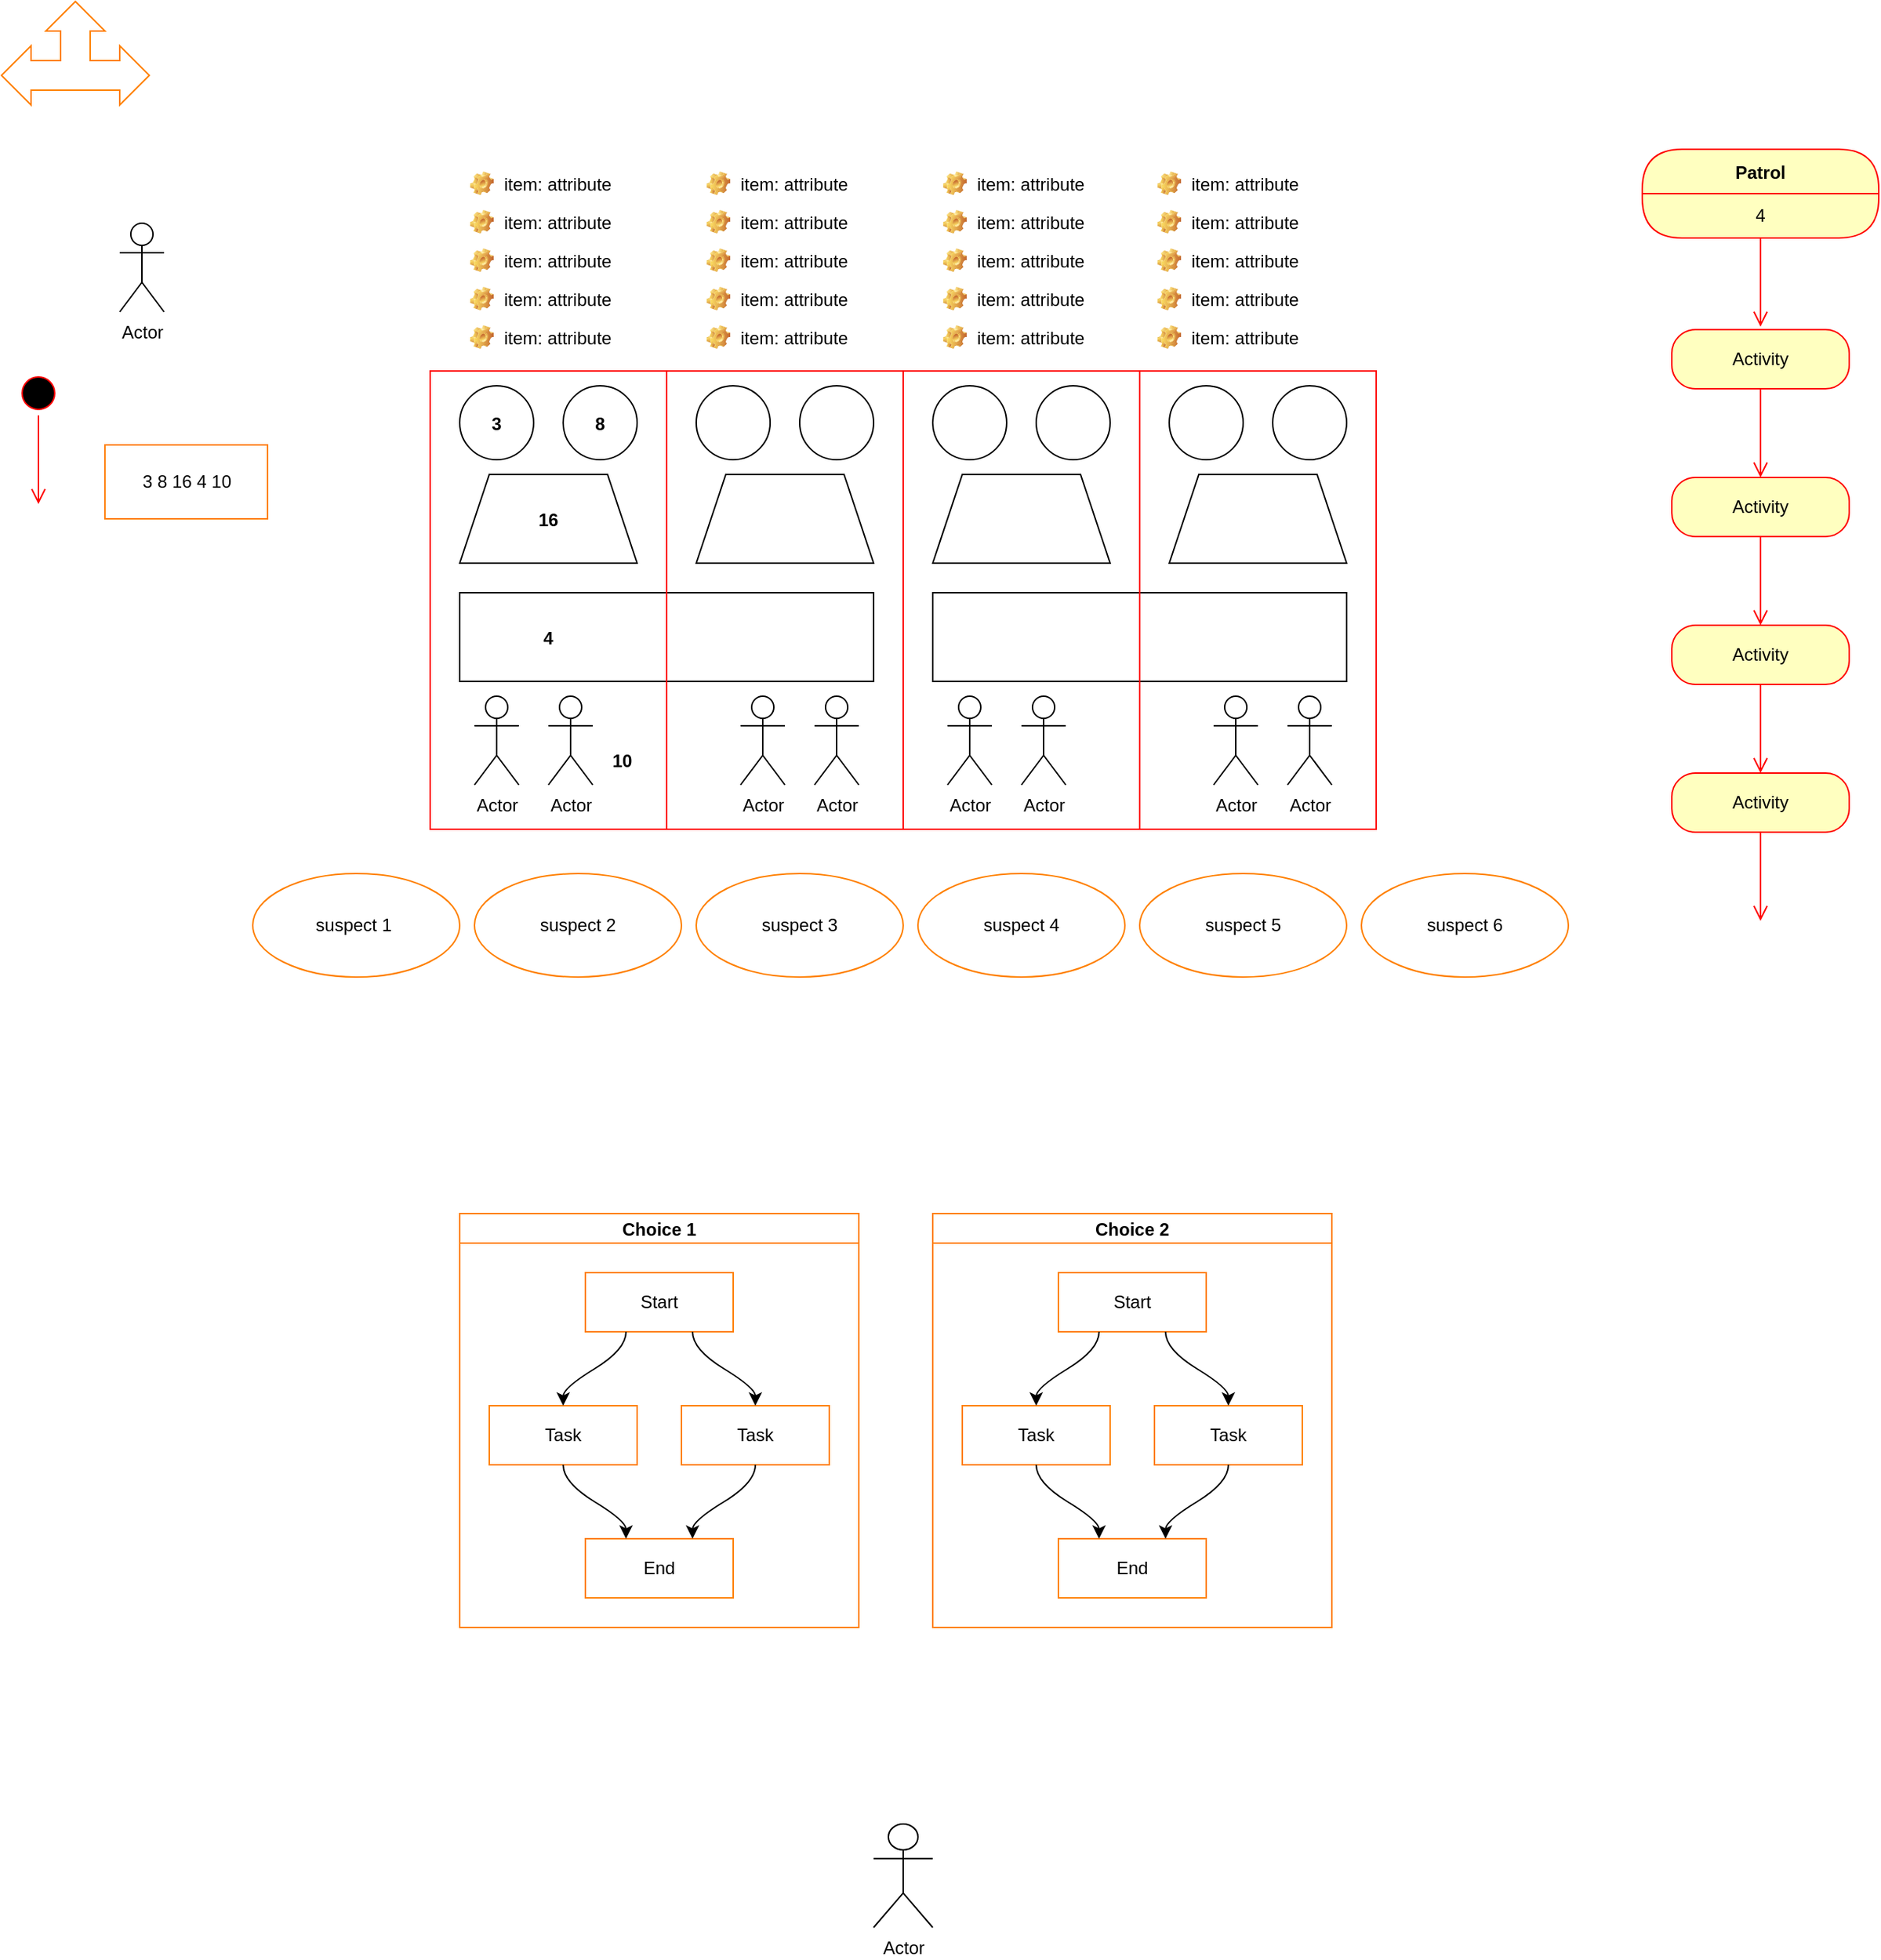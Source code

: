 <mxfile version="15.8.8" type="github">
  <diagram id="ZRRt96cUcteAnaAj0CVr" name="Page-1">
    <mxGraphModel dx="3460" dy="4286" grid="1" gridSize="10" guides="1" tooltips="1" connect="1" arrows="1" fold="1" page="1" pageScale="1" pageWidth="1654" pageHeight="2336" math="0" shadow="0">
      <root>
        <mxCell id="0" />
        <mxCell id="1" parent="0" />
        <mxCell id="5TTXVKUjlZvVY425EZ6K-2" value="Actor" style="shape=umlActor;verticalLabelPosition=bottom;verticalAlign=top;html=1;outlineConnect=0;" parent="1" vertex="1">
          <mxGeometry x="90" y="50" width="30" height="60" as="geometry" />
        </mxCell>
        <mxCell id="5TTXVKUjlZvVY425EZ6K-3" value="" style="shape=trapezoid;perimeter=trapezoidPerimeter;whiteSpace=wrap;html=1;fixedSize=1;" parent="1" vertex="1">
          <mxGeometry x="800" y="220" width="120" height="60" as="geometry" />
        </mxCell>
        <mxCell id="5TTXVKUjlZvVY425EZ6K-4" value="" style="shape=trapezoid;perimeter=trapezoidPerimeter;whiteSpace=wrap;html=1;fixedSize=1;" parent="1" vertex="1">
          <mxGeometry x="640" y="220" width="120" height="60" as="geometry" />
        </mxCell>
        <mxCell id="5TTXVKUjlZvVY425EZ6K-5" value="" style="shape=trapezoid;perimeter=trapezoidPerimeter;whiteSpace=wrap;html=1;fixedSize=1;" parent="1" vertex="1">
          <mxGeometry x="480" y="220" width="120" height="60" as="geometry" />
        </mxCell>
        <mxCell id="5TTXVKUjlZvVY425EZ6K-6" value="" style="shape=trapezoid;perimeter=trapezoidPerimeter;whiteSpace=wrap;html=1;fixedSize=1;" parent="1" vertex="1">
          <mxGeometry x="320" y="220" width="120" height="60" as="geometry" />
        </mxCell>
        <mxCell id="5TTXVKUjlZvVY425EZ6K-7" value="" style="ellipse;whiteSpace=wrap;html=1;aspect=fixed;" parent="1" vertex="1">
          <mxGeometry x="320" y="160" width="50" height="50" as="geometry" />
        </mxCell>
        <mxCell id="5TTXVKUjlZvVY425EZ6K-8" value="" style="ellipse;whiteSpace=wrap;html=1;aspect=fixed;" parent="1" vertex="1">
          <mxGeometry x="390" y="160" width="50" height="50" as="geometry" />
        </mxCell>
        <mxCell id="5TTXVKUjlZvVY425EZ6K-9" value="" style="ellipse;whiteSpace=wrap;html=1;aspect=fixed;" parent="1" vertex="1">
          <mxGeometry x="480" y="160" width="50" height="50" as="geometry" />
        </mxCell>
        <mxCell id="5TTXVKUjlZvVY425EZ6K-10" value="" style="ellipse;whiteSpace=wrap;html=1;aspect=fixed;" parent="1" vertex="1">
          <mxGeometry x="550" y="160" width="50" height="50" as="geometry" />
        </mxCell>
        <mxCell id="5TTXVKUjlZvVY425EZ6K-11" value="" style="ellipse;whiteSpace=wrap;html=1;aspect=fixed;" parent="1" vertex="1">
          <mxGeometry x="640" y="160" width="50" height="50" as="geometry" />
        </mxCell>
        <mxCell id="5TTXVKUjlZvVY425EZ6K-12" value="" style="ellipse;whiteSpace=wrap;html=1;aspect=fixed;" parent="1" vertex="1">
          <mxGeometry x="710" y="160" width="50" height="50" as="geometry" />
        </mxCell>
        <mxCell id="5TTXVKUjlZvVY425EZ6K-13" value="" style="ellipse;whiteSpace=wrap;html=1;aspect=fixed;" parent="1" vertex="1">
          <mxGeometry x="800" y="160" width="50" height="50" as="geometry" />
        </mxCell>
        <mxCell id="5TTXVKUjlZvVY425EZ6K-14" value="" style="ellipse;whiteSpace=wrap;html=1;aspect=fixed;" parent="1" vertex="1">
          <mxGeometry x="870" y="160" width="50" height="50" as="geometry" />
        </mxCell>
        <mxCell id="5TTXVKUjlZvVY425EZ6K-16" value="" style="rounded=0;whiteSpace=wrap;html=1;" parent="1" vertex="1">
          <mxGeometry x="320" y="300" width="280" height="60" as="geometry" />
        </mxCell>
        <mxCell id="5TTXVKUjlZvVY425EZ6K-18" value="" style="rounded=0;whiteSpace=wrap;html=1;" parent="1" vertex="1">
          <mxGeometry x="640" y="300" width="280" height="60" as="geometry" />
        </mxCell>
        <mxCell id="5TTXVKUjlZvVY425EZ6K-19" value="Actor" style="shape=umlActor;verticalLabelPosition=bottom;verticalAlign=top;html=1;outlineConnect=0;" parent="1" vertex="1">
          <mxGeometry x="330" y="370" width="30" height="60" as="geometry" />
        </mxCell>
        <mxCell id="5TTXVKUjlZvVY425EZ6K-20" value="Actor" style="shape=umlActor;verticalLabelPosition=bottom;verticalAlign=top;html=1;outlineConnect=0;" parent="1" vertex="1">
          <mxGeometry x="380" y="370" width="30" height="60" as="geometry" />
        </mxCell>
        <mxCell id="5TTXVKUjlZvVY425EZ6K-21" value="Actor" style="shape=umlActor;verticalLabelPosition=bottom;verticalAlign=top;html=1;outlineConnect=0;" parent="1" vertex="1">
          <mxGeometry x="510" y="370" width="30" height="60" as="geometry" />
        </mxCell>
        <mxCell id="5TTXVKUjlZvVY425EZ6K-22" value="Actor" style="shape=umlActor;verticalLabelPosition=bottom;verticalAlign=top;html=1;outlineConnect=0;" parent="1" vertex="1">
          <mxGeometry x="560" y="370" width="30" height="60" as="geometry" />
        </mxCell>
        <mxCell id="5TTXVKUjlZvVY425EZ6K-23" value="Actor" style="shape=umlActor;verticalLabelPosition=bottom;verticalAlign=top;html=1;outlineConnect=0;" parent="1" vertex="1">
          <mxGeometry x="650" y="370" width="30" height="60" as="geometry" />
        </mxCell>
        <mxCell id="5TTXVKUjlZvVY425EZ6K-24" value="Actor" style="shape=umlActor;verticalLabelPosition=bottom;verticalAlign=top;html=1;outlineConnect=0;" parent="1" vertex="1">
          <mxGeometry x="700" y="370" width="30" height="60" as="geometry" />
        </mxCell>
        <mxCell id="5TTXVKUjlZvVY425EZ6K-25" value="Actor" style="shape=umlActor;verticalLabelPosition=bottom;verticalAlign=top;html=1;outlineConnect=0;" parent="1" vertex="1">
          <mxGeometry x="830" y="370" width="30" height="60" as="geometry" />
        </mxCell>
        <mxCell id="5TTXVKUjlZvVY425EZ6K-26" value="Actor" style="shape=umlActor;verticalLabelPosition=bottom;verticalAlign=top;html=1;outlineConnect=0;" parent="1" vertex="1">
          <mxGeometry x="880" y="370" width="30" height="60" as="geometry" />
        </mxCell>
        <mxCell id="5TTXVKUjlZvVY425EZ6K-29" value="" style="rounded=0;whiteSpace=wrap;html=1;fillColor=none;strokeColor=#FF0000;" parent="1" vertex="1">
          <mxGeometry x="780" y="150" width="160" height="310" as="geometry" />
        </mxCell>
        <mxCell id="5TTXVKUjlZvVY425EZ6K-30" value="" style="rounded=0;whiteSpace=wrap;html=1;fillColor=none;strokeColor=#FF0000;" parent="1" vertex="1">
          <mxGeometry x="620" y="150" width="160" height="310" as="geometry" />
        </mxCell>
        <mxCell id="5TTXVKUjlZvVY425EZ6K-31" value="" style="rounded=0;whiteSpace=wrap;html=1;fillColor=none;strokeColor=#FF0000;" parent="1" vertex="1">
          <mxGeometry x="460" y="150" width="160" height="310" as="geometry" />
        </mxCell>
        <mxCell id="5TTXVKUjlZvVY425EZ6K-32" value="" style="rounded=0;whiteSpace=wrap;html=1;fillColor=none;strokeColor=#FF0000;" parent="1" vertex="1">
          <mxGeometry x="300" y="150" width="160" height="310" as="geometry" />
        </mxCell>
        <mxCell id="5TTXVKUjlZvVY425EZ6K-37" value="Actor" style="shape=umlActor;verticalLabelPosition=bottom;verticalAlign=top;html=1;outlineConnect=0;" parent="1" vertex="1">
          <mxGeometry x="600" y="1133" width="40" height="70" as="geometry" />
        </mxCell>
        <mxCell id="5TTXVKUjlZvVY425EZ6K-48" value="Choice 1" style="swimlane;startSize=20;horizontal=1;childLayout=flowLayout;flowOrientation=north;resizable=0;interRankCellSpacing=50;containerType=tree;strokeColor=#FF8000;fillColor=none;" parent="1" vertex="1">
          <mxGeometry x="320" y="720" width="270" height="280" as="geometry" />
        </mxCell>
        <mxCell id="5TTXVKUjlZvVY425EZ6K-49" value="Start" style="whiteSpace=wrap;html=1;strokeColor=#FF8000;fillColor=none;" parent="5TTXVKUjlZvVY425EZ6K-48" vertex="1">
          <mxGeometry x="85" y="40" width="100" height="40" as="geometry" />
        </mxCell>
        <mxCell id="5TTXVKUjlZvVY425EZ6K-50" value="Task" style="whiteSpace=wrap;html=1;strokeColor=#FF8000;fillColor=none;" parent="5TTXVKUjlZvVY425EZ6K-48" vertex="1">
          <mxGeometry x="20" y="130" width="100" height="40" as="geometry" />
        </mxCell>
        <mxCell id="5TTXVKUjlZvVY425EZ6K-51" value="" style="html=1;curved=1;rounded=0;noEdgeStyle=1;orthogonal=1;" parent="5TTXVKUjlZvVY425EZ6K-48" source="5TTXVKUjlZvVY425EZ6K-49" target="5TTXVKUjlZvVY425EZ6K-50" edge="1">
          <mxGeometry relative="1" as="geometry">
            <Array as="points">
              <mxPoint x="112.5" y="92" />
              <mxPoint x="70" y="118" />
            </Array>
          </mxGeometry>
        </mxCell>
        <mxCell id="5TTXVKUjlZvVY425EZ6K-52" value="Task" style="whiteSpace=wrap;html=1;strokeColor=#FF8000;fillColor=none;" parent="5TTXVKUjlZvVY425EZ6K-48" vertex="1">
          <mxGeometry x="150" y="130" width="100" height="40" as="geometry" />
        </mxCell>
        <mxCell id="5TTXVKUjlZvVY425EZ6K-53" value="" style="html=1;curved=1;rounded=0;noEdgeStyle=1;orthogonal=1;" parent="5TTXVKUjlZvVY425EZ6K-48" source="5TTXVKUjlZvVY425EZ6K-49" target="5TTXVKUjlZvVY425EZ6K-52" edge="1">
          <mxGeometry relative="1" as="geometry">
            <Array as="points">
              <mxPoint x="157.5" y="92" />
              <mxPoint x="200" y="118" />
            </Array>
          </mxGeometry>
        </mxCell>
        <mxCell id="5TTXVKUjlZvVY425EZ6K-54" value="End" style="whiteSpace=wrap;html=1;strokeColor=#FF8000;fillColor=none;" parent="5TTXVKUjlZvVY425EZ6K-48" vertex="1">
          <mxGeometry x="85" y="220" width="100" height="40" as="geometry" />
        </mxCell>
        <mxCell id="5TTXVKUjlZvVY425EZ6K-55" value="" style="html=1;curved=1;rounded=0;noEdgeStyle=1;orthogonal=1;" parent="5TTXVKUjlZvVY425EZ6K-48" source="5TTXVKUjlZvVY425EZ6K-50" target="5TTXVKUjlZvVY425EZ6K-54" edge="1">
          <mxGeometry relative="1" as="geometry">
            <Array as="points">
              <mxPoint x="70" y="182" />
              <mxPoint x="112.5" y="208" />
            </Array>
          </mxGeometry>
        </mxCell>
        <mxCell id="5TTXVKUjlZvVY425EZ6K-56" value="" style="html=1;curved=1;rounded=0;noEdgeStyle=1;orthogonal=1;" parent="5TTXVKUjlZvVY425EZ6K-48" source="5TTXVKUjlZvVY425EZ6K-52" target="5TTXVKUjlZvVY425EZ6K-54" edge="1">
          <mxGeometry relative="1" as="geometry">
            <Array as="points">
              <mxPoint x="200" y="182" />
              <mxPoint x="157.5" y="208" />
            </Array>
          </mxGeometry>
        </mxCell>
        <mxCell id="5TTXVKUjlZvVY425EZ6K-57" value="Choice 2" style="swimlane;startSize=20;horizontal=1;childLayout=flowLayout;flowOrientation=north;resizable=0;interRankCellSpacing=50;containerType=tree;strokeColor=#FF8000;fillColor=none;" parent="1" vertex="1">
          <mxGeometry x="640" y="720" width="270" height="280" as="geometry" />
        </mxCell>
        <mxCell id="5TTXVKUjlZvVY425EZ6K-58" value="Start" style="whiteSpace=wrap;html=1;strokeColor=#FF8000;fillColor=none;" parent="5TTXVKUjlZvVY425EZ6K-57" vertex="1">
          <mxGeometry x="85" y="40" width="100" height="40" as="geometry" />
        </mxCell>
        <mxCell id="5TTXVKUjlZvVY425EZ6K-59" value="Task" style="whiteSpace=wrap;html=1;strokeColor=#FF8000;fillColor=none;" parent="5TTXVKUjlZvVY425EZ6K-57" vertex="1">
          <mxGeometry x="20" y="130" width="100" height="40" as="geometry" />
        </mxCell>
        <mxCell id="5TTXVKUjlZvVY425EZ6K-60" value="" style="html=1;curved=1;rounded=0;noEdgeStyle=1;orthogonal=1;" parent="5TTXVKUjlZvVY425EZ6K-57" source="5TTXVKUjlZvVY425EZ6K-58" target="5TTXVKUjlZvVY425EZ6K-59" edge="1">
          <mxGeometry relative="1" as="geometry">
            <Array as="points">
              <mxPoint x="112.5" y="92" />
              <mxPoint x="70" y="118" />
            </Array>
          </mxGeometry>
        </mxCell>
        <mxCell id="5TTXVKUjlZvVY425EZ6K-61" value="Task" style="whiteSpace=wrap;html=1;strokeColor=#FF8000;fillColor=none;" parent="5TTXVKUjlZvVY425EZ6K-57" vertex="1">
          <mxGeometry x="150" y="130" width="100" height="40" as="geometry" />
        </mxCell>
        <mxCell id="5TTXVKUjlZvVY425EZ6K-62" value="" style="html=1;curved=1;rounded=0;noEdgeStyle=1;orthogonal=1;" parent="5TTXVKUjlZvVY425EZ6K-57" source="5TTXVKUjlZvVY425EZ6K-58" target="5TTXVKUjlZvVY425EZ6K-61" edge="1">
          <mxGeometry relative="1" as="geometry">
            <Array as="points">
              <mxPoint x="157.5" y="92" />
              <mxPoint x="200" y="118" />
            </Array>
          </mxGeometry>
        </mxCell>
        <mxCell id="5TTXVKUjlZvVY425EZ6K-63" value="End" style="whiteSpace=wrap;html=1;strokeColor=#FF8000;fillColor=none;" parent="5TTXVKUjlZvVY425EZ6K-57" vertex="1">
          <mxGeometry x="85" y="220" width="100" height="40" as="geometry" />
        </mxCell>
        <mxCell id="5TTXVKUjlZvVY425EZ6K-64" value="" style="html=1;curved=1;rounded=0;noEdgeStyle=1;orthogonal=1;" parent="5TTXVKUjlZvVY425EZ6K-57" source="5TTXVKUjlZvVY425EZ6K-59" target="5TTXVKUjlZvVY425EZ6K-63" edge="1">
          <mxGeometry relative="1" as="geometry">
            <Array as="points">
              <mxPoint x="70" y="182" />
              <mxPoint x="112.5" y="208" />
            </Array>
          </mxGeometry>
        </mxCell>
        <mxCell id="5TTXVKUjlZvVY425EZ6K-65" value="" style="html=1;curved=1;rounded=0;noEdgeStyle=1;orthogonal=1;" parent="5TTXVKUjlZvVY425EZ6K-57" source="5TTXVKUjlZvVY425EZ6K-61" target="5TTXVKUjlZvVY425EZ6K-63" edge="1">
          <mxGeometry relative="1" as="geometry">
            <Array as="points">
              <mxPoint x="200" y="182" />
              <mxPoint x="157.5" y="208" />
            </Array>
          </mxGeometry>
        </mxCell>
        <mxCell id="5TTXVKUjlZvVY425EZ6K-77" value="" style="html=1;shadow=0;dashed=0;align=center;verticalAlign=middle;shape=mxgraph.arrows2.triadArrow;dy=10;dx=20;arrowHead=40;strokeColor=#FF8000;fillColor=none;" parent="1" vertex="1">
          <mxGeometry x="10" y="-100" width="100" height="70" as="geometry" />
        </mxCell>
        <mxCell id="5TTXVKUjlZvVY425EZ6K-79" value="item: attribute" style="label;fontStyle=0;strokeColor=none;fillColor=none;align=left;verticalAlign=top;overflow=hidden;spacingLeft=28;spacingRight=4;rotatable=0;points=[[0,0.5],[1,0.5]];portConstraint=eastwest;imageWidth=16;imageHeight=16;image=img/clipart/Gear_128x128.png" parent="1" vertex="1">
          <mxGeometry x="320" y="10" width="120" height="26" as="geometry" />
        </mxCell>
        <mxCell id="5TTXVKUjlZvVY425EZ6K-80" value="item: attribute" style="label;fontStyle=0;strokeColor=none;fillColor=none;align=left;verticalAlign=top;overflow=hidden;spacingLeft=28;spacingRight=4;rotatable=0;points=[[0,0.5],[1,0.5]];portConstraint=eastwest;imageWidth=16;imageHeight=16;image=img/clipart/Gear_128x128.png" parent="1" vertex="1">
          <mxGeometry x="320" y="36" width="120" height="26" as="geometry" />
        </mxCell>
        <mxCell id="5TTXVKUjlZvVY425EZ6K-81" value="item: attribute" style="label;fontStyle=0;strokeColor=none;fillColor=none;align=left;verticalAlign=top;overflow=hidden;spacingLeft=28;spacingRight=4;rotatable=0;points=[[0,0.5],[1,0.5]];portConstraint=eastwest;imageWidth=16;imageHeight=16;image=img/clipart/Gear_128x128.png" parent="1" vertex="1">
          <mxGeometry x="320" y="62" width="120" height="26" as="geometry" />
        </mxCell>
        <mxCell id="5TTXVKUjlZvVY425EZ6K-82" value="item: attribute" style="label;fontStyle=0;strokeColor=none;fillColor=none;align=left;verticalAlign=top;overflow=hidden;spacingLeft=28;spacingRight=4;rotatable=0;points=[[0,0.5],[1,0.5]];portConstraint=eastwest;imageWidth=16;imageHeight=16;image=img/clipart/Gear_128x128.png" parent="1" vertex="1">
          <mxGeometry x="320" y="88" width="120" height="26" as="geometry" />
        </mxCell>
        <mxCell id="5TTXVKUjlZvVY425EZ6K-83" value="item: attribute" style="label;fontStyle=0;strokeColor=none;fillColor=none;align=left;verticalAlign=top;overflow=hidden;spacingLeft=28;spacingRight=4;rotatable=0;points=[[0,0.5],[1,0.5]];portConstraint=eastwest;imageWidth=16;imageHeight=16;image=img/clipart/Gear_128x128.png" parent="1" vertex="1">
          <mxGeometry x="320" y="114" width="120" height="26" as="geometry" />
        </mxCell>
        <mxCell id="5TTXVKUjlZvVY425EZ6K-84" value="item: attribute" style="label;fontStyle=0;strokeColor=none;fillColor=none;align=left;verticalAlign=top;overflow=hidden;spacingLeft=28;spacingRight=4;rotatable=0;points=[[0,0.5],[1,0.5]];portConstraint=eastwest;imageWidth=16;imageHeight=16;image=img/clipart/Gear_128x128.png" parent="1" vertex="1">
          <mxGeometry x="480" y="10" width="120" height="26" as="geometry" />
        </mxCell>
        <mxCell id="5TTXVKUjlZvVY425EZ6K-85" value="item: attribute" style="label;fontStyle=0;strokeColor=none;fillColor=none;align=left;verticalAlign=top;overflow=hidden;spacingLeft=28;spacingRight=4;rotatable=0;points=[[0,0.5],[1,0.5]];portConstraint=eastwest;imageWidth=16;imageHeight=16;image=img/clipart/Gear_128x128.png" parent="1" vertex="1">
          <mxGeometry x="480" y="36" width="120" height="26" as="geometry" />
        </mxCell>
        <mxCell id="5TTXVKUjlZvVY425EZ6K-86" value="item: attribute" style="label;fontStyle=0;strokeColor=none;fillColor=none;align=left;verticalAlign=top;overflow=hidden;spacingLeft=28;spacingRight=4;rotatable=0;points=[[0,0.5],[1,0.5]];portConstraint=eastwest;imageWidth=16;imageHeight=16;image=img/clipart/Gear_128x128.png" parent="1" vertex="1">
          <mxGeometry x="480" y="62" width="120" height="26" as="geometry" />
        </mxCell>
        <mxCell id="5TTXVKUjlZvVY425EZ6K-87" value="item: attribute" style="label;fontStyle=0;strokeColor=none;fillColor=none;align=left;verticalAlign=top;overflow=hidden;spacingLeft=28;spacingRight=4;rotatable=0;points=[[0,0.5],[1,0.5]];portConstraint=eastwest;imageWidth=16;imageHeight=16;image=img/clipart/Gear_128x128.png" parent="1" vertex="1">
          <mxGeometry x="480" y="88" width="120" height="26" as="geometry" />
        </mxCell>
        <mxCell id="5TTXVKUjlZvVY425EZ6K-88" value="item: attribute" style="label;fontStyle=0;strokeColor=none;fillColor=none;align=left;verticalAlign=top;overflow=hidden;spacingLeft=28;spacingRight=4;rotatable=0;points=[[0,0.5],[1,0.5]];portConstraint=eastwest;imageWidth=16;imageHeight=16;image=img/clipart/Gear_128x128.png" parent="1" vertex="1">
          <mxGeometry x="480" y="114" width="120" height="26" as="geometry" />
        </mxCell>
        <mxCell id="5TTXVKUjlZvVY425EZ6K-89" value="item: attribute" style="label;fontStyle=0;strokeColor=none;fillColor=none;align=left;verticalAlign=top;overflow=hidden;spacingLeft=28;spacingRight=4;rotatable=0;points=[[0,0.5],[1,0.5]];portConstraint=eastwest;imageWidth=16;imageHeight=16;image=img/clipart/Gear_128x128.png" parent="1" vertex="1">
          <mxGeometry x="640" y="10" width="120" height="26" as="geometry" />
        </mxCell>
        <mxCell id="5TTXVKUjlZvVY425EZ6K-90" value="item: attribute" style="label;fontStyle=0;strokeColor=none;fillColor=none;align=left;verticalAlign=top;overflow=hidden;spacingLeft=28;spacingRight=4;rotatable=0;points=[[0,0.5],[1,0.5]];portConstraint=eastwest;imageWidth=16;imageHeight=16;image=img/clipart/Gear_128x128.png" parent="1" vertex="1">
          <mxGeometry x="640" y="36" width="120" height="26" as="geometry" />
        </mxCell>
        <mxCell id="5TTXVKUjlZvVY425EZ6K-91" value="item: attribute" style="label;fontStyle=0;strokeColor=none;fillColor=none;align=left;verticalAlign=top;overflow=hidden;spacingLeft=28;spacingRight=4;rotatable=0;points=[[0,0.5],[1,0.5]];portConstraint=eastwest;imageWidth=16;imageHeight=16;image=img/clipart/Gear_128x128.png" parent="1" vertex="1">
          <mxGeometry x="640" y="62" width="120" height="26" as="geometry" />
        </mxCell>
        <mxCell id="5TTXVKUjlZvVY425EZ6K-92" value="item: attribute" style="label;fontStyle=0;strokeColor=none;fillColor=none;align=left;verticalAlign=top;overflow=hidden;spacingLeft=28;spacingRight=4;rotatable=0;points=[[0,0.5],[1,0.5]];portConstraint=eastwest;imageWidth=16;imageHeight=16;image=img/clipart/Gear_128x128.png" parent="1" vertex="1">
          <mxGeometry x="640" y="88" width="120" height="26" as="geometry" />
        </mxCell>
        <mxCell id="5TTXVKUjlZvVY425EZ6K-93" value="item: attribute" style="label;fontStyle=0;strokeColor=none;fillColor=none;align=left;verticalAlign=top;overflow=hidden;spacingLeft=28;spacingRight=4;rotatable=0;points=[[0,0.5],[1,0.5]];portConstraint=eastwest;imageWidth=16;imageHeight=16;image=img/clipart/Gear_128x128.png" parent="1" vertex="1">
          <mxGeometry x="640" y="114" width="120" height="26" as="geometry" />
        </mxCell>
        <mxCell id="5TTXVKUjlZvVY425EZ6K-94" value="item: attribute" style="label;fontStyle=0;strokeColor=none;fillColor=none;align=left;verticalAlign=top;overflow=hidden;spacingLeft=28;spacingRight=4;rotatable=0;points=[[0,0.5],[1,0.5]];portConstraint=eastwest;imageWidth=16;imageHeight=16;image=img/clipart/Gear_128x128.png" parent="1" vertex="1">
          <mxGeometry x="785" y="10" width="120" height="26" as="geometry" />
        </mxCell>
        <mxCell id="5TTXVKUjlZvVY425EZ6K-95" value="item: attribute" style="label;fontStyle=0;strokeColor=none;fillColor=none;align=left;verticalAlign=top;overflow=hidden;spacingLeft=28;spacingRight=4;rotatable=0;points=[[0,0.5],[1,0.5]];portConstraint=eastwest;imageWidth=16;imageHeight=16;image=img/clipart/Gear_128x128.png" parent="1" vertex="1">
          <mxGeometry x="785" y="36" width="120" height="26" as="geometry" />
        </mxCell>
        <mxCell id="5TTXVKUjlZvVY425EZ6K-96" value="item: attribute" style="label;fontStyle=0;strokeColor=none;fillColor=none;align=left;verticalAlign=top;overflow=hidden;spacingLeft=28;spacingRight=4;rotatable=0;points=[[0,0.5],[1,0.5]];portConstraint=eastwest;imageWidth=16;imageHeight=16;image=img/clipart/Gear_128x128.png" parent="1" vertex="1">
          <mxGeometry x="785" y="62" width="120" height="26" as="geometry" />
        </mxCell>
        <mxCell id="5TTXVKUjlZvVY425EZ6K-97" value="item: attribute" style="label;fontStyle=0;strokeColor=none;fillColor=none;align=left;verticalAlign=top;overflow=hidden;spacingLeft=28;spacingRight=4;rotatable=0;points=[[0,0.5],[1,0.5]];portConstraint=eastwest;imageWidth=16;imageHeight=16;image=img/clipart/Gear_128x128.png" parent="1" vertex="1">
          <mxGeometry x="785" y="88" width="120" height="26" as="geometry" />
        </mxCell>
        <mxCell id="5TTXVKUjlZvVY425EZ6K-98" value="item: attribute" style="label;fontStyle=0;strokeColor=none;fillColor=none;align=left;verticalAlign=top;overflow=hidden;spacingLeft=28;spacingRight=4;rotatable=0;points=[[0,0.5],[1,0.5]];portConstraint=eastwest;imageWidth=16;imageHeight=16;image=img/clipart/Gear_128x128.png" parent="1" vertex="1">
          <mxGeometry x="785" y="114" width="120" height="26" as="geometry" />
        </mxCell>
        <mxCell id="5TTXVKUjlZvVY425EZ6K-99" value="" style="ellipse;html=1;shape=startState;fillColor=#000000;strokeColor=#ff0000;" parent="1" vertex="1">
          <mxGeometry x="20" y="150" width="30" height="30" as="geometry" />
        </mxCell>
        <mxCell id="5TTXVKUjlZvVY425EZ6K-100" value="" style="edgeStyle=orthogonalEdgeStyle;html=1;verticalAlign=bottom;endArrow=open;endSize=8;strokeColor=#ff0000;rounded=0;" parent="1" source="5TTXVKUjlZvVY425EZ6K-99" edge="1">
          <mxGeometry relative="1" as="geometry">
            <mxPoint x="35" y="240" as="targetPoint" />
          </mxGeometry>
        </mxCell>
        <mxCell id="5TTXVKUjlZvVY425EZ6K-101" value="suspect 1&lt;span style=&quot;white-space: pre&quot;&gt; &lt;/span&gt;" style="ellipse;whiteSpace=wrap;html=1;strokeColor=#FF8000;fillColor=none;" parent="1" vertex="1">
          <mxGeometry x="180" y="490" width="140" height="70" as="geometry" />
        </mxCell>
        <mxCell id="5TTXVKUjlZvVY425EZ6K-102" value="suspect 2" style="ellipse;whiteSpace=wrap;html=1;strokeColor=#FF8000;fillColor=none;" parent="1" vertex="1">
          <mxGeometry x="330" y="490" width="140" height="70" as="geometry" />
        </mxCell>
        <mxCell id="5TTXVKUjlZvVY425EZ6K-103" value="suspect 3" style="ellipse;whiteSpace=wrap;html=1;strokeColor=#FF8000;fillColor=none;" parent="1" vertex="1">
          <mxGeometry x="480" y="490" width="140" height="70" as="geometry" />
        </mxCell>
        <mxCell id="5TTXVKUjlZvVY425EZ6K-104" value="suspect 4" style="ellipse;whiteSpace=wrap;html=1;strokeColor=#FF8000;fillColor=none;" parent="1" vertex="1">
          <mxGeometry x="630" y="490" width="140" height="70" as="geometry" />
        </mxCell>
        <mxCell id="5TTXVKUjlZvVY425EZ6K-105" value="suspect 5" style="ellipse;whiteSpace=wrap;html=1;strokeColor=#FF8000;fillColor=none;" parent="1" vertex="1">
          <mxGeometry x="780" y="490" width="140" height="70" as="geometry" />
        </mxCell>
        <mxCell id="5TTXVKUjlZvVY425EZ6K-106" value="suspect 6" style="ellipse;whiteSpace=wrap;html=1;strokeColor=#FF8000;fillColor=none;" parent="1" vertex="1">
          <mxGeometry x="930" y="490" width="140" height="70" as="geometry" />
        </mxCell>
        <mxCell id="5TTXVKUjlZvVY425EZ6K-107" value="3 8 16 4 10" style="html=1;strokeColor=#FF8000;fillColor=none;" parent="1" vertex="1">
          <mxGeometry x="80" y="200" width="110" height="50" as="geometry" />
        </mxCell>
        <mxCell id="5TTXVKUjlZvVY425EZ6K-112" value="3" style="text;align=center;fontStyle=1;verticalAlign=middle;spacingLeft=3;spacingRight=3;strokeColor=none;rotatable=0;points=[[0,0.5],[1,0.5]];portConstraint=eastwest;fillColor=none;" parent="1" vertex="1">
          <mxGeometry x="305" y="172" width="80" height="26" as="geometry" />
        </mxCell>
        <mxCell id="5TTXVKUjlZvVY425EZ6K-113" value="8" style="text;align=center;fontStyle=1;verticalAlign=middle;spacingLeft=3;spacingRight=3;strokeColor=none;rotatable=0;points=[[0,0.5],[1,0.5]];portConstraint=eastwest;fillColor=none;" parent="1" vertex="1">
          <mxGeometry x="375" y="172" width="80" height="26" as="geometry" />
        </mxCell>
        <mxCell id="5TTXVKUjlZvVY425EZ6K-114" value="16" style="text;align=center;fontStyle=1;verticalAlign=middle;spacingLeft=3;spacingRight=3;strokeColor=none;rotatable=0;points=[[0,0.5],[1,0.5]];portConstraint=eastwest;fillColor=none;" parent="1" vertex="1">
          <mxGeometry x="340" y="237" width="80" height="26" as="geometry" />
        </mxCell>
        <mxCell id="5TTXVKUjlZvVY425EZ6K-115" value="4" style="text;align=center;fontStyle=1;verticalAlign=middle;spacingLeft=3;spacingRight=3;strokeColor=none;rotatable=0;points=[[0,0.5],[1,0.5]];portConstraint=eastwest;fillColor=none;" parent="1" vertex="1">
          <mxGeometry x="340" y="317" width="80" height="26" as="geometry" />
        </mxCell>
        <mxCell id="5TTXVKUjlZvVY425EZ6K-116" value="10" style="text;align=center;fontStyle=1;verticalAlign=middle;spacingLeft=3;spacingRight=3;strokeColor=none;rotatable=0;points=[[0,0.5],[1,0.5]];portConstraint=eastwest;fillColor=none;" parent="1" vertex="1">
          <mxGeometry x="390" y="400" width="80" height="26" as="geometry" />
        </mxCell>
        <mxCell id="BTbRAFkYMJewCLEARAWJ-1" value="Patrol" style="swimlane;fontStyle=1;align=center;verticalAlign=middle;childLayout=stackLayout;horizontal=1;startSize=30;horizontalStack=0;resizeParent=0;resizeLast=1;container=0;fontColor=#000000;collapsible=0;rounded=1;arcSize=30;strokeColor=#ff0000;fillColor=#ffffc0;swimlaneFillColor=#ffffc0;dropTarget=0;" vertex="1" parent="1">
          <mxGeometry x="1120" width="160" height="60" as="geometry" />
        </mxCell>
        <mxCell id="BTbRAFkYMJewCLEARAWJ-2" value="4" style="text;html=1;strokeColor=none;fillColor=none;align=center;verticalAlign=middle;spacingLeft=4;spacingRight=4;whiteSpace=wrap;overflow=hidden;rotatable=0;fontColor=#000000;" vertex="1" parent="BTbRAFkYMJewCLEARAWJ-1">
          <mxGeometry y="30" width="160" height="30" as="geometry" />
        </mxCell>
        <mxCell id="BTbRAFkYMJewCLEARAWJ-3" value="" style="edgeStyle=orthogonalEdgeStyle;html=1;verticalAlign=bottom;endArrow=open;endSize=8;strokeColor=#ff0000;rounded=0;" edge="1" parent="1" source="BTbRAFkYMJewCLEARAWJ-1">
          <mxGeometry relative="1" as="geometry">
            <mxPoint x="1200" y="120" as="targetPoint" />
          </mxGeometry>
        </mxCell>
        <mxCell id="BTbRAFkYMJewCLEARAWJ-4" value="Activity" style="rounded=1;whiteSpace=wrap;html=1;arcSize=40;fontColor=#000000;fillColor=#ffffc0;strokeColor=#ff0000;" vertex="1" parent="1">
          <mxGeometry x="1140" y="122" width="120" height="40" as="geometry" />
        </mxCell>
        <mxCell id="BTbRAFkYMJewCLEARAWJ-5" value="" style="edgeStyle=orthogonalEdgeStyle;html=1;verticalAlign=bottom;endArrow=open;endSize=8;strokeColor=#ff0000;rounded=0;" edge="1" parent="1" source="BTbRAFkYMJewCLEARAWJ-4">
          <mxGeometry relative="1" as="geometry">
            <mxPoint x="1200" y="222" as="targetPoint" />
          </mxGeometry>
        </mxCell>
        <mxCell id="BTbRAFkYMJewCLEARAWJ-6" value="Activity" style="rounded=1;whiteSpace=wrap;html=1;arcSize=40;fontColor=#000000;fillColor=#ffffc0;strokeColor=#ff0000;" vertex="1" parent="1">
          <mxGeometry x="1140" y="222" width="120" height="40" as="geometry" />
        </mxCell>
        <mxCell id="BTbRAFkYMJewCLEARAWJ-7" value="" style="edgeStyle=orthogonalEdgeStyle;html=1;verticalAlign=bottom;endArrow=open;endSize=8;strokeColor=#ff0000;rounded=0;" edge="1" parent="1" source="BTbRAFkYMJewCLEARAWJ-6">
          <mxGeometry relative="1" as="geometry">
            <mxPoint x="1200" y="322" as="targetPoint" />
          </mxGeometry>
        </mxCell>
        <mxCell id="BTbRAFkYMJewCLEARAWJ-8" value="Activity" style="rounded=1;whiteSpace=wrap;html=1;arcSize=40;fontColor=#000000;fillColor=#ffffc0;strokeColor=#ff0000;" vertex="1" parent="1">
          <mxGeometry x="1140" y="322" width="120" height="40" as="geometry" />
        </mxCell>
        <mxCell id="BTbRAFkYMJewCLEARAWJ-9" value="" style="edgeStyle=orthogonalEdgeStyle;html=1;verticalAlign=bottom;endArrow=open;endSize=8;strokeColor=#ff0000;rounded=0;" edge="1" parent="1" source="BTbRAFkYMJewCLEARAWJ-8">
          <mxGeometry relative="1" as="geometry">
            <mxPoint x="1200" y="422" as="targetPoint" />
          </mxGeometry>
        </mxCell>
        <mxCell id="BTbRAFkYMJewCLEARAWJ-10" value="Activity" style="rounded=1;whiteSpace=wrap;html=1;arcSize=40;fontColor=#000000;fillColor=#ffffc0;strokeColor=#ff0000;" vertex="1" parent="1">
          <mxGeometry x="1140" y="422" width="120" height="40" as="geometry" />
        </mxCell>
        <mxCell id="BTbRAFkYMJewCLEARAWJ-11" value="" style="edgeStyle=orthogonalEdgeStyle;html=1;verticalAlign=bottom;endArrow=open;endSize=8;strokeColor=#ff0000;rounded=0;" edge="1" parent="1" source="BTbRAFkYMJewCLEARAWJ-10">
          <mxGeometry relative="1" as="geometry">
            <mxPoint x="1200" y="522" as="targetPoint" />
          </mxGeometry>
        </mxCell>
      </root>
    </mxGraphModel>
  </diagram>
</mxfile>
